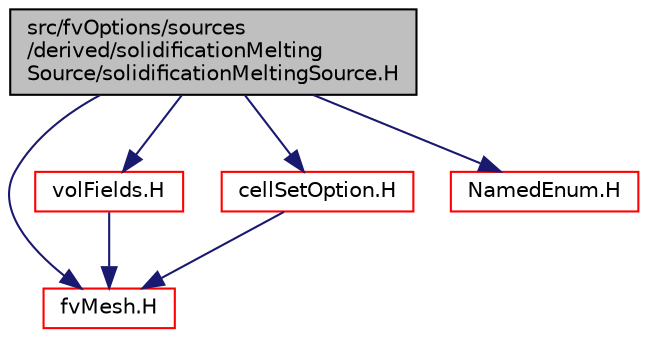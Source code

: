 digraph "src/fvOptions/sources/derived/solidificationMeltingSource/solidificationMeltingSource.H"
{
  bgcolor="transparent";
  edge [fontname="Helvetica",fontsize="10",labelfontname="Helvetica",labelfontsize="10"];
  node [fontname="Helvetica",fontsize="10",shape=record];
  Node0 [label="src/fvOptions/sources\l/derived/solidificationMelting\lSource/solidificationMeltingSource.H",height=0.2,width=0.4,color="black", fillcolor="grey75", style="filled", fontcolor="black"];
  Node0 -> Node1 [color="midnightblue",fontsize="10",style="solid",fontname="Helvetica"];
  Node1 [label="fvMesh.H",height=0.2,width=0.4,color="red",URL="$a03719.html"];
  Node0 -> Node283 [color="midnightblue",fontsize="10",style="solid",fontname="Helvetica"];
  Node283 [label="volFields.H",height=0.2,width=0.4,color="red",URL="$a02912.html"];
  Node283 -> Node1 [color="midnightblue",fontsize="10",style="solid",fontname="Helvetica"];
  Node0 -> Node316 [color="midnightblue",fontsize="10",style="solid",fontname="Helvetica"];
  Node316 [label="cellSetOption.H",height=0.2,width=0.4,color="red",URL="$a05231.html"];
  Node316 -> Node1 [color="midnightblue",fontsize="10",style="solid",fontname="Helvetica"];
  Node0 -> Node78 [color="midnightblue",fontsize="10",style="solid",fontname="Helvetica"];
  Node78 [label="NamedEnum.H",height=0.2,width=0.4,color="red",URL="$a09485.html"];
}
